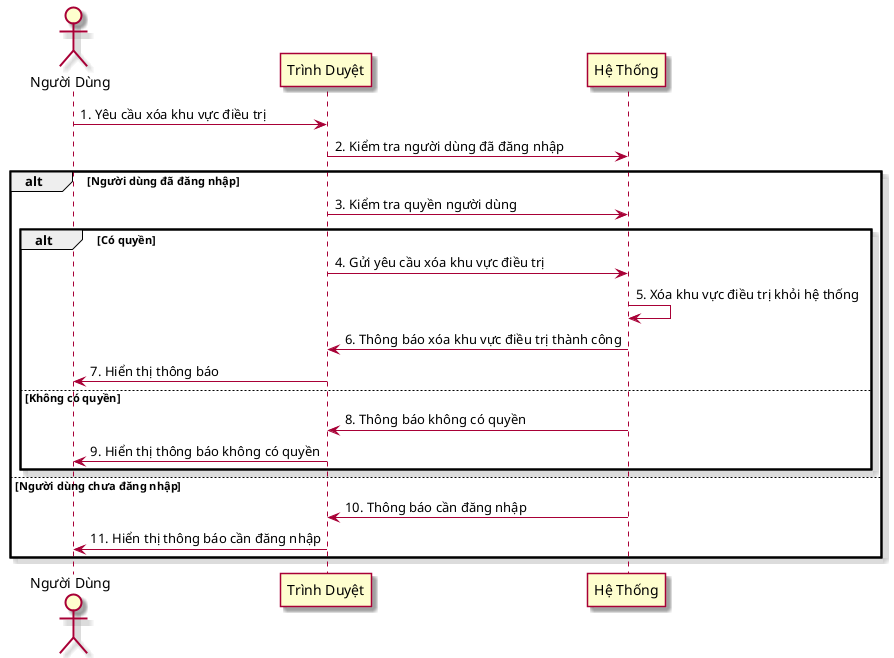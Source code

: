 @startuml "xoa khu vuc dieu tri"

skin rose
actor "Người Dùng" as User
participant "Trình Duyệt" as Browser
participant "Hệ Thống" as Server


User -> Browser: 1. Yêu cầu xóa khu vực điều trị
Browser -> Server: 2. Kiểm tra người dùng đã đăng nhập
alt Người dùng đã đăng nhập
    Browser -> Server: 3. Kiểm tra quyền người dùng
    alt Có quyền
        Browser -> Server: 4. Gửi yêu cầu xóa khu vực điều trị
        Server -> Server: 5. Xóa khu vực điều trị khỏi hệ thống
        Server -> Browser: 6. Thông báo xóa khu vực điều trị thành công
        Browser -> User: 7. Hiển thị thông báo
    else Không có quyền
        Server -> Browser: 8. Thông báo không có quyền
        Browser -> User: 9. Hiển thị thông báo không có quyền
    end
else Người dùng chưa đăng nhập
    Server -> Browser: 10. Thông báo cần đăng nhập
    Browser -> User: 11. Hiển thị thông báo cần đăng nhập
end

@enduml